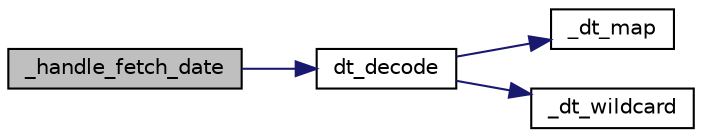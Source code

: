 digraph "_handle_fetch_date"
{
 // LATEX_PDF_SIZE
  bgcolor="transparent";
  edge [fontname="Helvetica",fontsize="10",labelfontname="Helvetica",labelfontsize="10"];
  node [fontname="Helvetica",fontsize="10",shape=record];
  rankdir="LR";
  Node1 [label="_handle_fetch_date",height=0.2,width=0.4,color="black", fillcolor="grey75", style="filled", fontcolor="black",tooltip=" "];
  Node1 -> Node2 [color="midnightblue",fontsize="10",style="solid",fontname="Helvetica"];
  Node2 [label="dt_decode",height=0.2,width=0.4,color="black",URL="$dates_8c.html#a732d874e9ec685deec45778f0feacbef",tooltip=" "];
  Node2 -> Node3 [color="midnightblue",fontsize="10",style="solid",fontname="Helvetica"];
  Node3 [label="_dt_map",height=0.2,width=0.4,color="black",URL="$dates_8c.html#af6991d0e1fb62551c63b7faaea1e73d9",tooltip="Maps the fields of given string array to the date time."];
  Node2 -> Node4 [color="midnightblue",fontsize="10",style="solid",fontname="Helvetica"];
  Node4 [label="_dt_wildcard",height=0.2,width=0.4,color="black",URL="$dates_8c.html#a948ebdbf9290188e26ce4255eed5284b",tooltip=" "];
}
